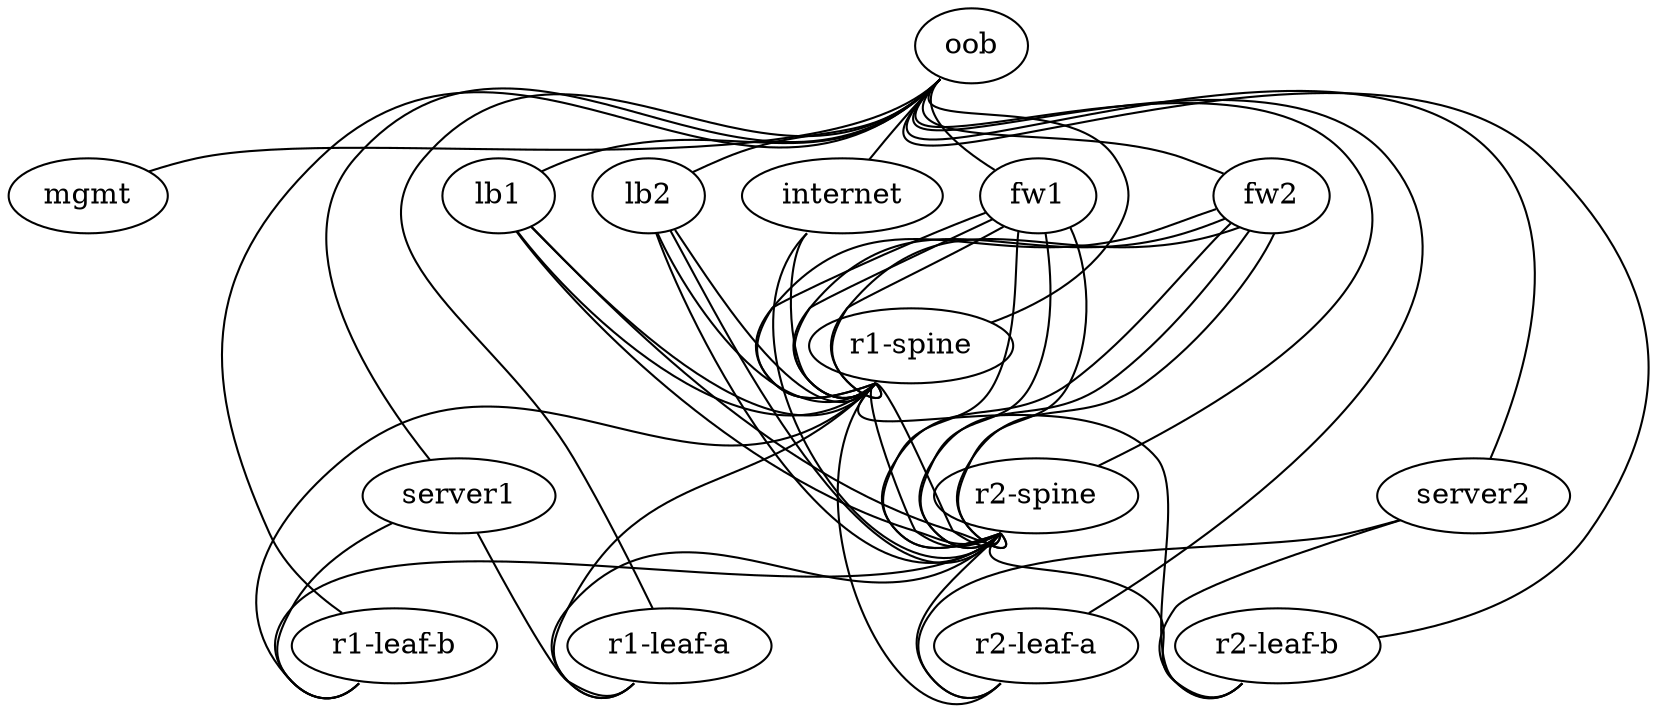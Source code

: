 graph dc {
   "oob"       [function="oob-switch"]
   "mgmt"      [function="oob-server" os="boxcutter/ubuntu1404"]
   "internet"  [function="exit"]
   "r1-spine"  [function="spine"]
   "r2-spine"  [function="spine"]
   "r1-leaf-a" [function="leaf"]
   "r1-leaf-b" [function="leaf"]
   "r2-leaf-a" [function="leaf"]
   "r2-leaf-b" [function="leaf"]
   "fw1"       [function="host" os="boxcutter/ubuntu1404"]
   "fw2"       [function="host" os="boxcutter/ubuntu1404"]
   "lb1"       [function="host" os="boxcutter/ubuntu1404"]
   "lb2"       [function="host" os="boxcutter/ubuntu1404"]
   "server1"   [function="host" os="boxcutter/ubuntu1404"]
   "server2"   [function="host" os="boxcutter/ubuntu1404"]
   "internet":"swp1" -- "r1-spine":"swp48"
   "internet":"swp2" -- "r2-spine":"swp48"
   "r1-spine":"swp1" -- "r1-leaf-a":"swp49"
   "r1-spine":"swp2" -- "r1-leaf-b":"swp49"
   "r1-spine":"swp3" -- "r2-leaf-a":"swp49"
   "r1-spine":"swp4" -- "r2-leaf-b":"swp49"
   "r1-spine":"swp49" -- "r2-spine":"swp49"
   "r1-spine":"swp50" -- "r2-spine":"swp50"
   "r2-spine":"swp1" -- "r1-leaf-a":"swp50"
   "r2-spine":"swp2" -- "r1-leaf-b":"swp50"
   "r2-spine":"swp3" -- "r2-leaf-a":"swp50"
   "r2-spine":"swp4" -- "r2-leaf-b":"swp50"
   "server1":"eth1" -- "r1-leaf-a":"swp1"
   "server1":"eth2" -- "r1-leaf-b":"swp1"
   "server2":"eth1" -- "r2-leaf-a":"swp1"
   "server2":"eth2" -- "r2-leaf-b":"swp1"
   "fw1":"eth1" -- "r1-spine":"swp38"
   "fw1":"eth2" -- "r2-spine":"swp38"
   "fw1":"eth3" -- "r1-spine":"swp39"
   "fw1":"eth4" -- "r2-spine":"swp39"
   "fw1":"eth5" -- "r1-spine":"swp40"
   "fw1":"eth6" -- "r2-spine":"swp40"
   "fw2":"eth1" -- "r1-spine":"swp41"
   "fw2":"eth2" -- "r2-spine":"swp41"
   "fw2":"eth3" -- "r1-spine":"swp42"
   "fw2":"eth4" -- "r2-spine":"swp42"
   "fw2":"eth5" -- "r1-spine":"swp43"
   "fw2":"eth6" -- "r2-spine":"swp43"
   "lb1":"eth1" -- "r1-spine":"swp44"
   "lb1":"eth2" -- "r2-spine":"swp44"
   "lb1":"eth3" -- "r1-spine":"swp45"
   "lb1":"eth4" -- "r2-spine":"swp45"
   "lb2":"eth1" -- "r1-spine":"swp46"
   "lb2":"eth2" -- "r2-spine":"swp46"
   "lb2":"eth3" -- "r1-spine":"swp47"
   "lb2":"eth4" -- "r2-spine":"swp47"
   "oob":"swp1" -- "mgmt":"eth0"
   "oob":"swp2" -- "r1-spine":"eth0"
   "oob":"swp3" -- "r2-spine":"eth0"
   "oob":"swp4" -- "r1-leaf-a":"eth0"
   "oob":"swp5" -- "r1-leaf-b":"eth0"
   "oob":"swp6" -- "r2-leaf-a":"eth0"
   "oob":"swp7" -- "r2-leaf-b":"eth0"
   "oob":"swp8" -- "internet":"eth0"
   "oob":"swp9" -- "server1":"eth0"
   "oob":"swp10" -- "server2":"eth0"
   "oob":"swp11" -- "fw1":"eth0"
   "oob":"swp12" -- "fw2":"eth0"
   "oob":"swp13" -- "lb1":"eth0"
   "oob":"swp14" -- "lb2":"eth0"
}
